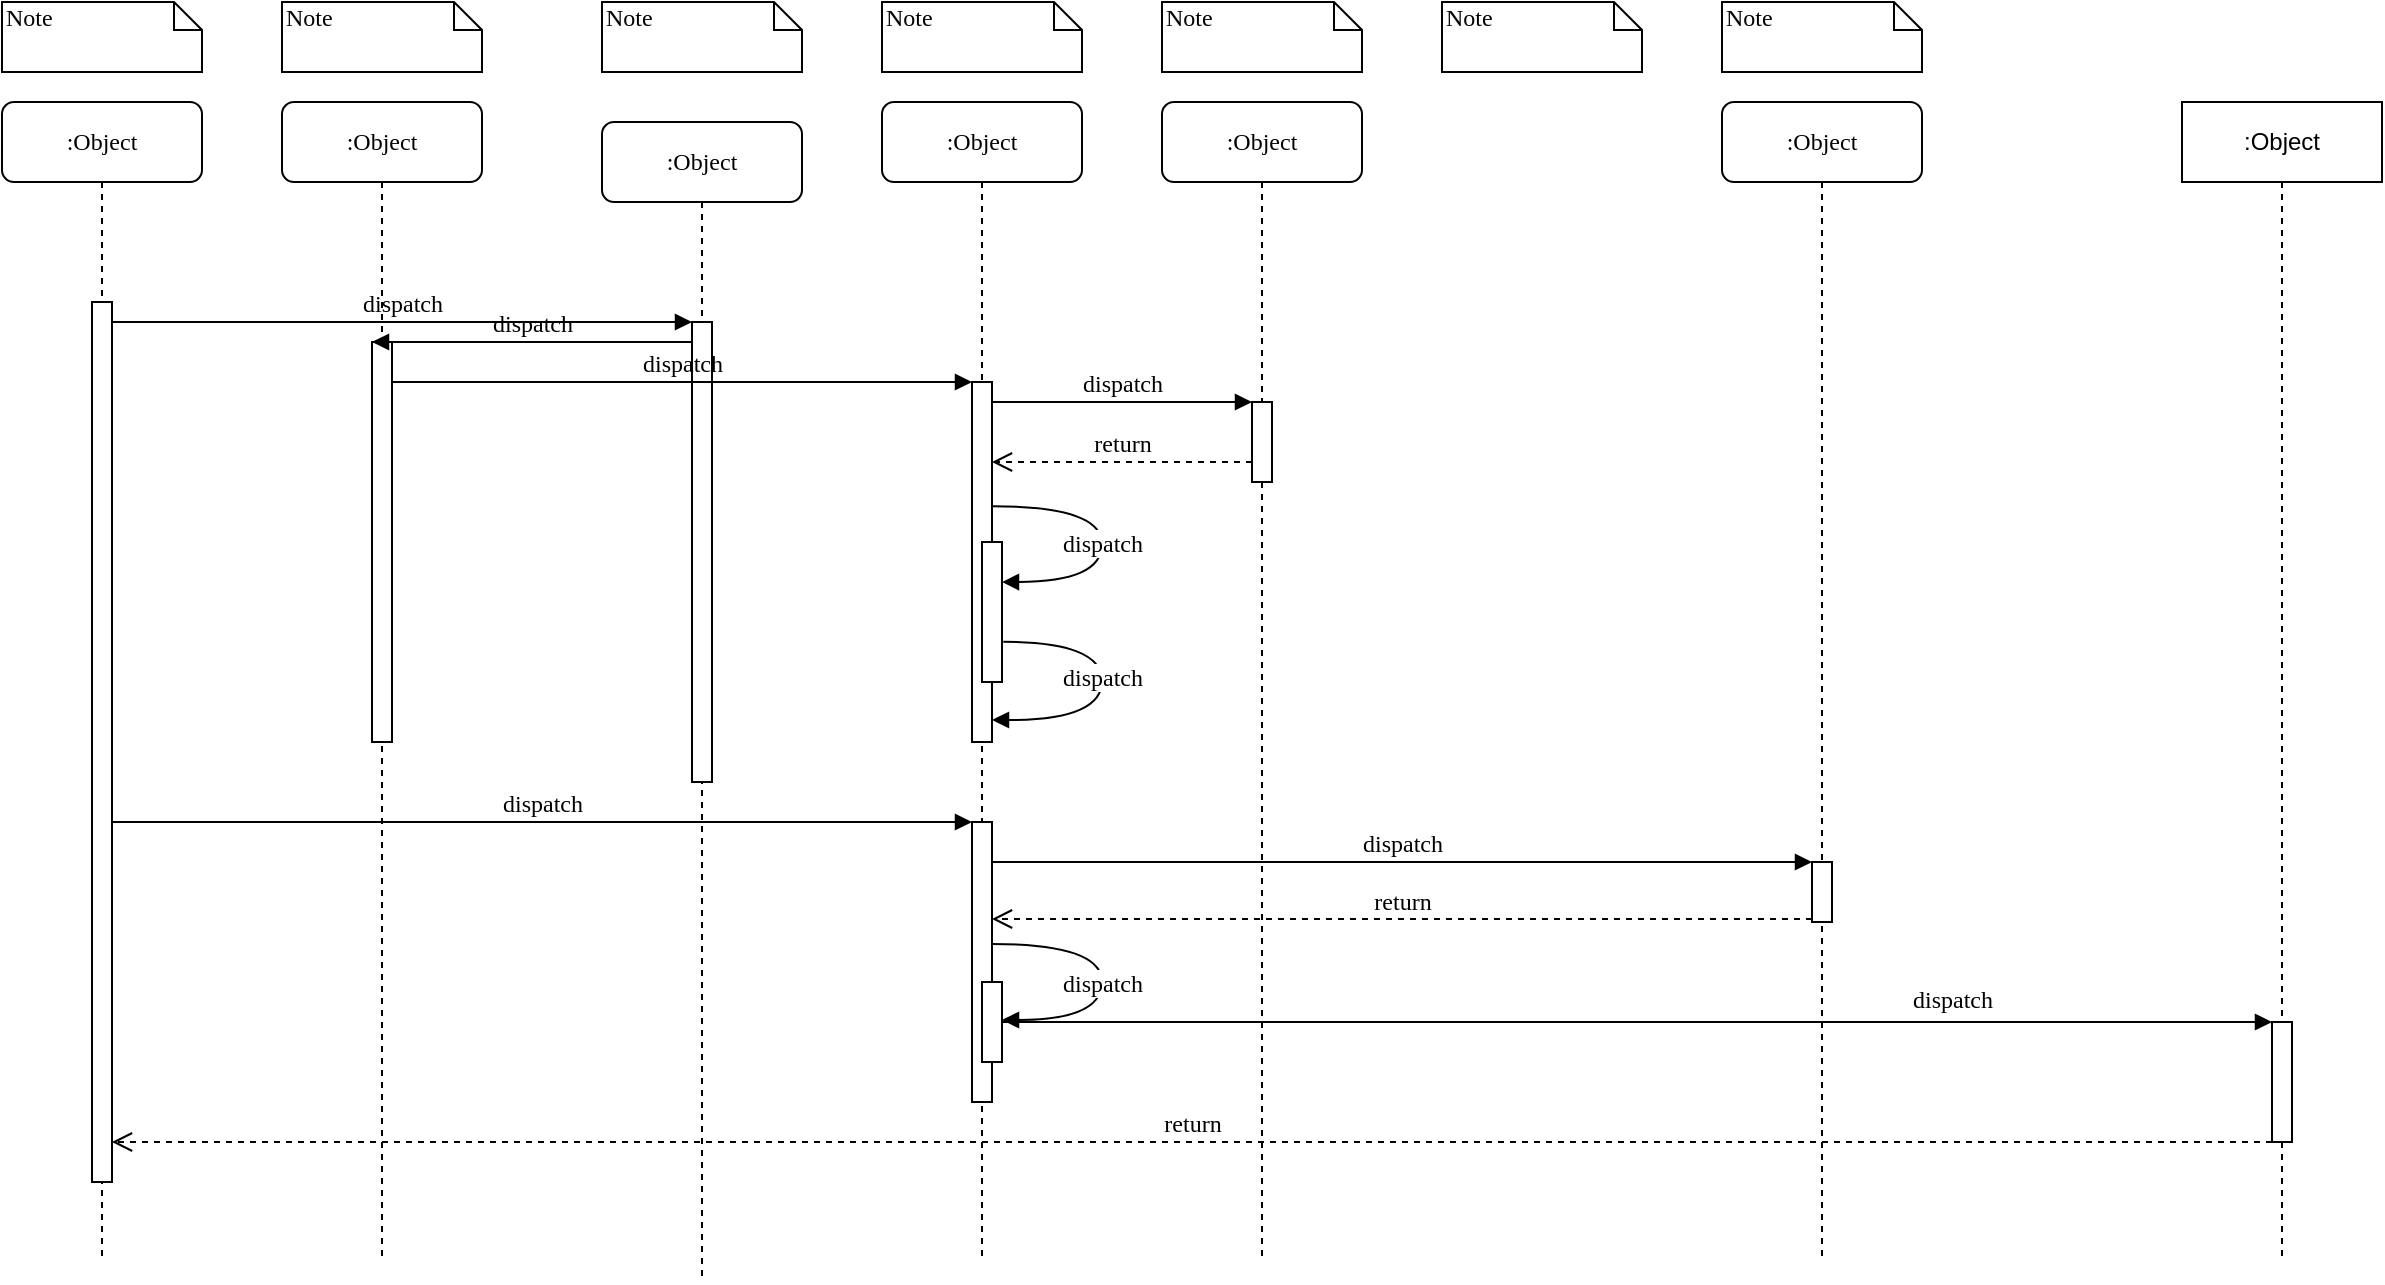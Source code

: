 <mxfile version="10.6.6" type="github"><diagram id="b88135a0-044a-e663-d736-f5acd3a1842c" name="Page-1"><mxGraphModel dx="1490" dy="1033" grid="1" gridSize="10" guides="1" tooltips="1" connect="1" arrows="1" fold="1" page="1" pageScale="1" pageWidth="4681" pageHeight="3300" background="#ffffff" math="0" shadow="0"><root><mxCell id="0"/><mxCell id="1" parent="0"/><mxCell id="2" value=":Object" style="shape=umlLifeline;perimeter=lifelinePerimeter;whiteSpace=wrap;html=1;container=1;collapsible=0;recursiveResize=0;outlineConnect=0;rounded=1;shadow=0;comic=0;labelBackgroundColor=none;strokeColor=#000000;strokeWidth=1;fillColor=#FFFFFF;fontFamily=Verdana;fontSize=12;fontColor=#000000;align=center;" parent="1" vertex="1"><mxGeometry x="350" y="180" width="100" height="580" as="geometry"/></mxCell><mxCell id="3" value="" style="html=1;points=[];perimeter=orthogonalPerimeter;rounded=0;shadow=0;comic=0;labelBackgroundColor=none;strokeColor=#000000;strokeWidth=1;fillColor=#FFFFFF;fontFamily=Verdana;fontSize=12;fontColor=#000000;align=center;" parent="2" vertex="1"><mxGeometry x="45" y="100" width="10" height="230" as="geometry"/></mxCell><mxCell id="4" value=":Object" style="shape=umlLifeline;perimeter=lifelinePerimeter;whiteSpace=wrap;html=1;container=1;collapsible=0;recursiveResize=0;outlineConnect=0;rounded=1;shadow=0;comic=0;labelBackgroundColor=none;strokeColor=#000000;strokeWidth=1;fillColor=#FFFFFF;fontFamily=Verdana;fontSize=12;fontColor=#000000;align=center;" parent="1" vertex="1"><mxGeometry x="190" y="170" width="100" height="580" as="geometry"/></mxCell><mxCell id="5" value="" style="html=1;points=[];perimeter=orthogonalPerimeter;rounded=0;shadow=0;comic=0;labelBackgroundColor=none;strokeColor=#000000;strokeWidth=1;fillColor=#FFFFFF;fontFamily=Verdana;fontSize=12;fontColor=#000000;align=center;" parent="4" vertex="1"><mxGeometry x="45" y="120" width="10" height="200" as="geometry"/></mxCell><mxCell id="6" value=":Object" style="shape=umlLifeline;perimeter=lifelinePerimeter;whiteSpace=wrap;html=1;container=1;collapsible=0;recursiveResize=0;outlineConnect=0;rounded=1;shadow=0;comic=0;labelBackgroundColor=none;strokeColor=#000000;strokeWidth=1;fillColor=#FFFFFF;fontFamily=Verdana;fontSize=12;fontColor=#000000;align=center;" parent="1" vertex="1"><mxGeometry x="490" y="170" width="100" height="580" as="geometry"/></mxCell><mxCell id="7" value=":Object" style="shape=umlLifeline;perimeter=lifelinePerimeter;whiteSpace=wrap;html=1;container=1;collapsible=0;recursiveResize=0;outlineConnect=0;rounded=1;shadow=0;comic=0;labelBackgroundColor=none;strokeColor=#000000;strokeWidth=1;fillColor=#FFFFFF;fontFamily=Verdana;fontSize=12;fontColor=#000000;align=center;" parent="1" vertex="1"><mxGeometry x="630" y="170" width="100" height="580" as="geometry"/></mxCell><mxCell id="9" value=":Object" style="shape=umlLifeline;perimeter=lifelinePerimeter;whiteSpace=wrap;html=1;container=1;collapsible=0;recursiveResize=0;outlineConnect=0;rounded=1;shadow=0;comic=0;labelBackgroundColor=none;strokeColor=#000000;strokeWidth=1;fillColor=#FFFFFF;fontFamily=Verdana;fontSize=12;fontColor=#000000;align=center;" parent="1" vertex="1"><mxGeometry x="910" y="170" width="100" height="580" as="geometry"/></mxCell><mxCell id="10" value=":Object" style="shape=umlLifeline;perimeter=lifelinePerimeter;whiteSpace=wrap;html=1;container=1;collapsible=0;recursiveResize=0;outlineConnect=0;rounded=1;shadow=0;comic=0;labelBackgroundColor=none;strokeColor=#000000;strokeWidth=1;fillColor=#FFFFFF;fontFamily=Verdana;fontSize=12;fontColor=#000000;align=center;" parent="1" vertex="1"><mxGeometry x="50" y="170" width="100" height="580" as="geometry"/></mxCell><mxCell id="11" value="" style="html=1;points=[];perimeter=orthogonalPerimeter;rounded=0;shadow=0;comic=0;labelBackgroundColor=none;strokeColor=#000000;strokeWidth=1;fillColor=#FFFFFF;fontFamily=Verdana;fontSize=12;fontColor=#000000;align=center;" parent="10" vertex="1"><mxGeometry x="45" y="100" width="10" height="440" as="geometry"/></mxCell><mxCell id="12" value="" style="html=1;points=[];perimeter=orthogonalPerimeter;rounded=0;shadow=0;comic=0;labelBackgroundColor=none;strokeColor=#000000;strokeWidth=1;fillColor=#FFFFFF;fontFamily=Verdana;fontSize=12;fontColor=#000000;align=center;" parent="1" vertex="1"><mxGeometry x="535" y="310" width="10" height="180" as="geometry"/></mxCell><mxCell id="13" value="dispatch" style="html=1;verticalAlign=bottom;endArrow=block;labelBackgroundColor=none;fontFamily=Verdana;fontSize=12;edgeStyle=elbowEdgeStyle;elbow=vertical;" parent="1" source="5" target="12" edge="1"><mxGeometry relative="1" as="geometry"><mxPoint x="460" y="310" as="sourcePoint"/><Array as="points"><mxPoint x="410" y="310"/></Array></mxGeometry></mxCell><mxCell id="14" value="" style="html=1;points=[];perimeter=orthogonalPerimeter;rounded=0;shadow=0;comic=0;labelBackgroundColor=none;strokeColor=#000000;strokeWidth=1;fillColor=#FFFFFF;fontFamily=Verdana;fontSize=12;fontColor=#000000;align=center;" parent="1" vertex="1"><mxGeometry x="675" y="320" width="10" height="40" as="geometry"/></mxCell><mxCell id="15" value="dispatch" style="html=1;verticalAlign=bottom;endArrow=block;entryX=0;entryY=0;labelBackgroundColor=none;fontFamily=Verdana;fontSize=12;edgeStyle=elbowEdgeStyle;elbow=vertical;" parent="1" source="12" target="14" edge="1"><mxGeometry relative="1" as="geometry"><mxPoint x="600" y="320" as="sourcePoint"/></mxGeometry></mxCell><mxCell id="16" value="return" style="html=1;verticalAlign=bottom;endArrow=open;dashed=1;endSize=8;labelBackgroundColor=none;fontFamily=Verdana;fontSize=12;edgeStyle=elbowEdgeStyle;elbow=vertical;" parent="1" source="14" target="12" edge="1"><mxGeometry relative="1" as="geometry"><mxPoint x="600" y="396" as="targetPoint"/><Array as="points"><mxPoint x="620" y="350"/><mxPoint x="650" y="350"/></Array></mxGeometry></mxCell><mxCell id="17" value="" style="html=1;points=[];perimeter=orthogonalPerimeter;rounded=0;shadow=0;comic=0;labelBackgroundColor=none;strokeColor=#000000;strokeWidth=1;fillColor=#FFFFFF;fontFamily=Verdana;fontSize=12;fontColor=#000000;align=center;" parent="1" vertex="1"><mxGeometry x="535" y="530" width="10" height="140" as="geometry"/></mxCell><mxCell id="18" value="dispatch" style="html=1;verticalAlign=bottom;endArrow=block;entryX=0;entryY=0;labelBackgroundColor=none;fontFamily=Verdana;fontSize=12;" parent="1" source="11" target="17" edge="1"><mxGeometry relative="1" as="geometry"><mxPoint x="460" y="510" as="sourcePoint"/></mxGeometry></mxCell><mxCell id="19" value="" style="html=1;points=[];perimeter=orthogonalPerimeter;rounded=0;shadow=0;comic=0;labelBackgroundColor=none;strokeColor=#000000;strokeWidth=1;fillColor=#FFFFFF;fontFamily=Verdana;fontSize=12;fontColor=#000000;align=center;" parent="1" vertex="1"><mxGeometry x="955" y="550" width="10" height="30" as="geometry"/></mxCell><mxCell id="20" value="dispatch" style="html=1;verticalAlign=bottom;endArrow=block;entryX=0;entryY=0;labelBackgroundColor=none;fontFamily=Verdana;fontSize=12;" parent="1" source="17" target="19" edge="1"><mxGeometry relative="1" as="geometry"><mxPoint x="880" y="430" as="sourcePoint"/></mxGeometry></mxCell><mxCell id="21" value="return" style="html=1;verticalAlign=bottom;endArrow=open;dashed=1;endSize=8;exitX=0;exitY=0.95;labelBackgroundColor=none;fontFamily=Verdana;fontSize=12;" parent="1" source="19" target="17" edge="1"><mxGeometry relative="1" as="geometry"><mxPoint x="880" y="506" as="targetPoint"/></mxGeometry></mxCell><mxCell id="23" value="dispatch" style="html=1;verticalAlign=bottom;endArrow=block;entryX=0;entryY=0;labelBackgroundColor=none;fontFamily=Verdana;fontSize=12;edgeStyle=elbowEdgeStyle;elbow=vertical;" parent="1" source="30" target="22" edge="1"><mxGeometry x="0.496" y="2" relative="1" as="geometry"><mxPoint x="750" y="640" as="sourcePoint"/><mxPoint as="offset"/></mxGeometry></mxCell><mxCell id="24" value="return" style="html=1;verticalAlign=bottom;endArrow=open;dashed=1;endSize=8;labelBackgroundColor=none;fontFamily=Verdana;fontSize=12;edgeStyle=elbowEdgeStyle;elbow=vertical;" parent="1" source="22" target="11" edge="1"><mxGeometry relative="1" as="geometry"><mxPoint x="750" y="716" as="targetPoint"/><Array as="points"><mxPoint x="520" y="690"/></Array></mxGeometry></mxCell><mxCell id="25" value="dispatch" style="html=1;verticalAlign=bottom;endArrow=block;entryX=0;entryY=0;labelBackgroundColor=none;fontFamily=Verdana;fontSize=12;edgeStyle=elbowEdgeStyle;elbow=vertical;" parent="1" source="11" target="3" edge="1"><mxGeometry relative="1" as="geometry"><mxPoint x="170" y="280" as="sourcePoint"/></mxGeometry></mxCell><mxCell id="26" value="dispatch" style="html=1;verticalAlign=bottom;endArrow=block;entryX=0;entryY=0;labelBackgroundColor=none;fontFamily=Verdana;fontSize=12;edgeStyle=elbowEdgeStyle;elbow=vertical;" parent="1" source="3" target="5" edge="1"><mxGeometry relative="1" as="geometry"><mxPoint x="320" y="290" as="sourcePoint"/></mxGeometry></mxCell><mxCell id="27" value="" style="html=1;points=[];perimeter=orthogonalPerimeter;rounded=0;shadow=0;comic=0;labelBackgroundColor=none;strokeColor=#000000;strokeWidth=1;fillColor=#FFFFFF;fontFamily=Verdana;fontSize=12;fontColor=#000000;align=center;" parent="1" vertex="1"><mxGeometry x="540" y="390" width="10" height="70" as="geometry"/></mxCell><mxCell id="28" value="dispatch" style="html=1;verticalAlign=bottom;endArrow=block;labelBackgroundColor=#ffffff;fontFamily=Verdana;fontSize=12;elbow=vertical;edgeStyle=orthogonalEdgeStyle;curved=1;entryX=1;entryY=0.286;entryPerimeter=0;exitX=1.038;exitY=0.345;exitPerimeter=0;" parent="1" source="12" target="27" edge="1"><mxGeometry x="0.159" relative="1" as="geometry"><mxPoint x="415" y="320" as="sourcePoint"/><mxPoint x="545" y="320" as="targetPoint"/><Array as="points"><mxPoint x="600" y="372"/><mxPoint x="600" y="410"/></Array><mxPoint as="offset"/></mxGeometry></mxCell><mxCell id="29" value="dispatch" style="html=1;verticalAlign=bottom;endArrow=block;labelBackgroundColor=#ffffff;fontFamily=Verdana;fontSize=12;elbow=vertical;edgeStyle=orthogonalEdgeStyle;curved=1;exitX=1.066;exitY=0.713;exitPerimeter=0;" parent="1" source="27" edge="1"><mxGeometry x="0.065" relative="1" as="geometry"><mxPoint x="560.333" y="440" as="sourcePoint"/><mxPoint x="545" y="479" as="targetPoint"/><Array as="points"><mxPoint x="600" y="440"/><mxPoint x="600" y="479"/></Array><mxPoint as="offset"/></mxGeometry></mxCell><mxCell id="30" value="" style="html=1;points=[];perimeter=orthogonalPerimeter;rounded=0;shadow=0;comic=0;labelBackgroundColor=none;strokeColor=#000000;strokeWidth=1;fillColor=#FFFFFF;fontFamily=Verdana;fontSize=12;fontColor=#000000;align=center;" parent="1" vertex="1"><mxGeometry x="540" y="610" width="10" height="40" as="geometry"/></mxCell><mxCell id="31" value="dispatch" style="html=1;verticalAlign=bottom;endArrow=block;labelBackgroundColor=#ffffff;fontFamily=Verdana;fontSize=12;elbow=vertical;edgeStyle=orthogonalEdgeStyle;curved=1;entryX=1;entryY=0.286;entryPerimeter=0;exitX=1.038;exitY=0.345;exitPerimeter=0;" parent="1" edge="1"><mxGeometry x="0.172" relative="1" as="geometry"><mxPoint x="545" y="591" as="sourcePoint"/><mxPoint x="550" y="629" as="targetPoint"/><Array as="points"><mxPoint x="600" y="591"/><mxPoint x="600" y="629"/></Array><mxPoint as="offset"/></mxGeometry></mxCell><mxCell id="32" value="Note" style="shape=note;whiteSpace=wrap;html=1;size=14;verticalAlign=top;align=left;spacingTop=-6;rounded=0;shadow=0;comic=0;labelBackgroundColor=none;strokeColor=#000000;strokeWidth=1;fillColor=#FFFFFF;fontFamily=Verdana;fontSize=12;fontColor=#000000;" parent="1" vertex="1"><mxGeometry x="50" y="120" width="100" height="35" as="geometry"/></mxCell><mxCell id="33" value="Note" style="shape=note;whiteSpace=wrap;html=1;size=14;verticalAlign=top;align=left;spacingTop=-6;rounded=0;shadow=0;comic=0;labelBackgroundColor=none;strokeColor=#000000;strokeWidth=1;fillColor=#FFFFFF;fontFamily=Verdana;fontSize=12;fontColor=#000000;" parent="1" vertex="1"><mxGeometry x="190" y="120" width="100" height="35" as="geometry"/></mxCell><mxCell id="34" value="Note" style="shape=note;whiteSpace=wrap;html=1;size=14;verticalAlign=top;align=left;spacingTop=-6;rounded=0;shadow=0;comic=0;labelBackgroundColor=none;strokeColor=#000000;strokeWidth=1;fillColor=#FFFFFF;fontFamily=Verdana;fontSize=12;fontColor=#000000;" parent="1" vertex="1"><mxGeometry x="350" y="120" width="100" height="35" as="geometry"/></mxCell><mxCell id="35" value="Note" style="shape=note;whiteSpace=wrap;html=1;size=14;verticalAlign=top;align=left;spacingTop=-6;rounded=0;shadow=0;comic=0;labelBackgroundColor=none;strokeColor=#000000;strokeWidth=1;fillColor=#FFFFFF;fontFamily=Verdana;fontSize=12;fontColor=#000000;" parent="1" vertex="1"><mxGeometry x="490" y="120" width="100" height="35" as="geometry"/></mxCell><mxCell id="36" value="Note" style="shape=note;whiteSpace=wrap;html=1;size=14;verticalAlign=top;align=left;spacingTop=-6;rounded=0;shadow=0;comic=0;labelBackgroundColor=none;strokeColor=#000000;strokeWidth=1;fillColor=#FFFFFF;fontFamily=Verdana;fontSize=12;fontColor=#000000;" parent="1" vertex="1"><mxGeometry x="630" y="120" width="100" height="35" as="geometry"/></mxCell><mxCell id="37" value="Note" style="shape=note;whiteSpace=wrap;html=1;size=14;verticalAlign=top;align=left;spacingTop=-6;rounded=0;shadow=0;comic=0;labelBackgroundColor=none;strokeColor=#000000;strokeWidth=1;fillColor=#FFFFFF;fontFamily=Verdana;fontSize=12;fontColor=#000000;" parent="1" vertex="1"><mxGeometry x="770" y="120" width="100" height="35" as="geometry"/></mxCell><mxCell id="38" value="Note" style="shape=note;whiteSpace=wrap;html=1;size=14;verticalAlign=top;align=left;spacingTop=-6;rounded=0;shadow=0;comic=0;labelBackgroundColor=none;strokeColor=#000000;strokeWidth=1;fillColor=#FFFFFF;fontFamily=Verdana;fontSize=12;fontColor=#000000;" parent="1" vertex="1"><mxGeometry x="910" y="120" width="100" height="35" as="geometry"/></mxCell><mxCell id="y5aVlotO5vR7hV8NYATq-38" value=":Object" style="shape=umlLifeline;perimeter=lifelinePerimeter;whiteSpace=wrap;html=1;container=1;collapsible=0;recursiveResize=0;outlineConnect=0;" vertex="1" parent="1"><mxGeometry x="1140" y="170" width="100" height="580" as="geometry"/></mxCell><mxCell id="22" value="" style="html=1;points=[];perimeter=orthogonalPerimeter;rounded=0;shadow=0;comic=0;labelBackgroundColor=none;strokeColor=#000000;strokeWidth=1;fillColor=#FFFFFF;fontFamily=Verdana;fontSize=12;fontColor=#000000;align=center;" parent="y5aVlotO5vR7hV8NYATq-38" vertex="1"><mxGeometry x="45" y="460" width="10" height="60" as="geometry"/></mxCell></root></mxGraphModel></diagram></mxfile>